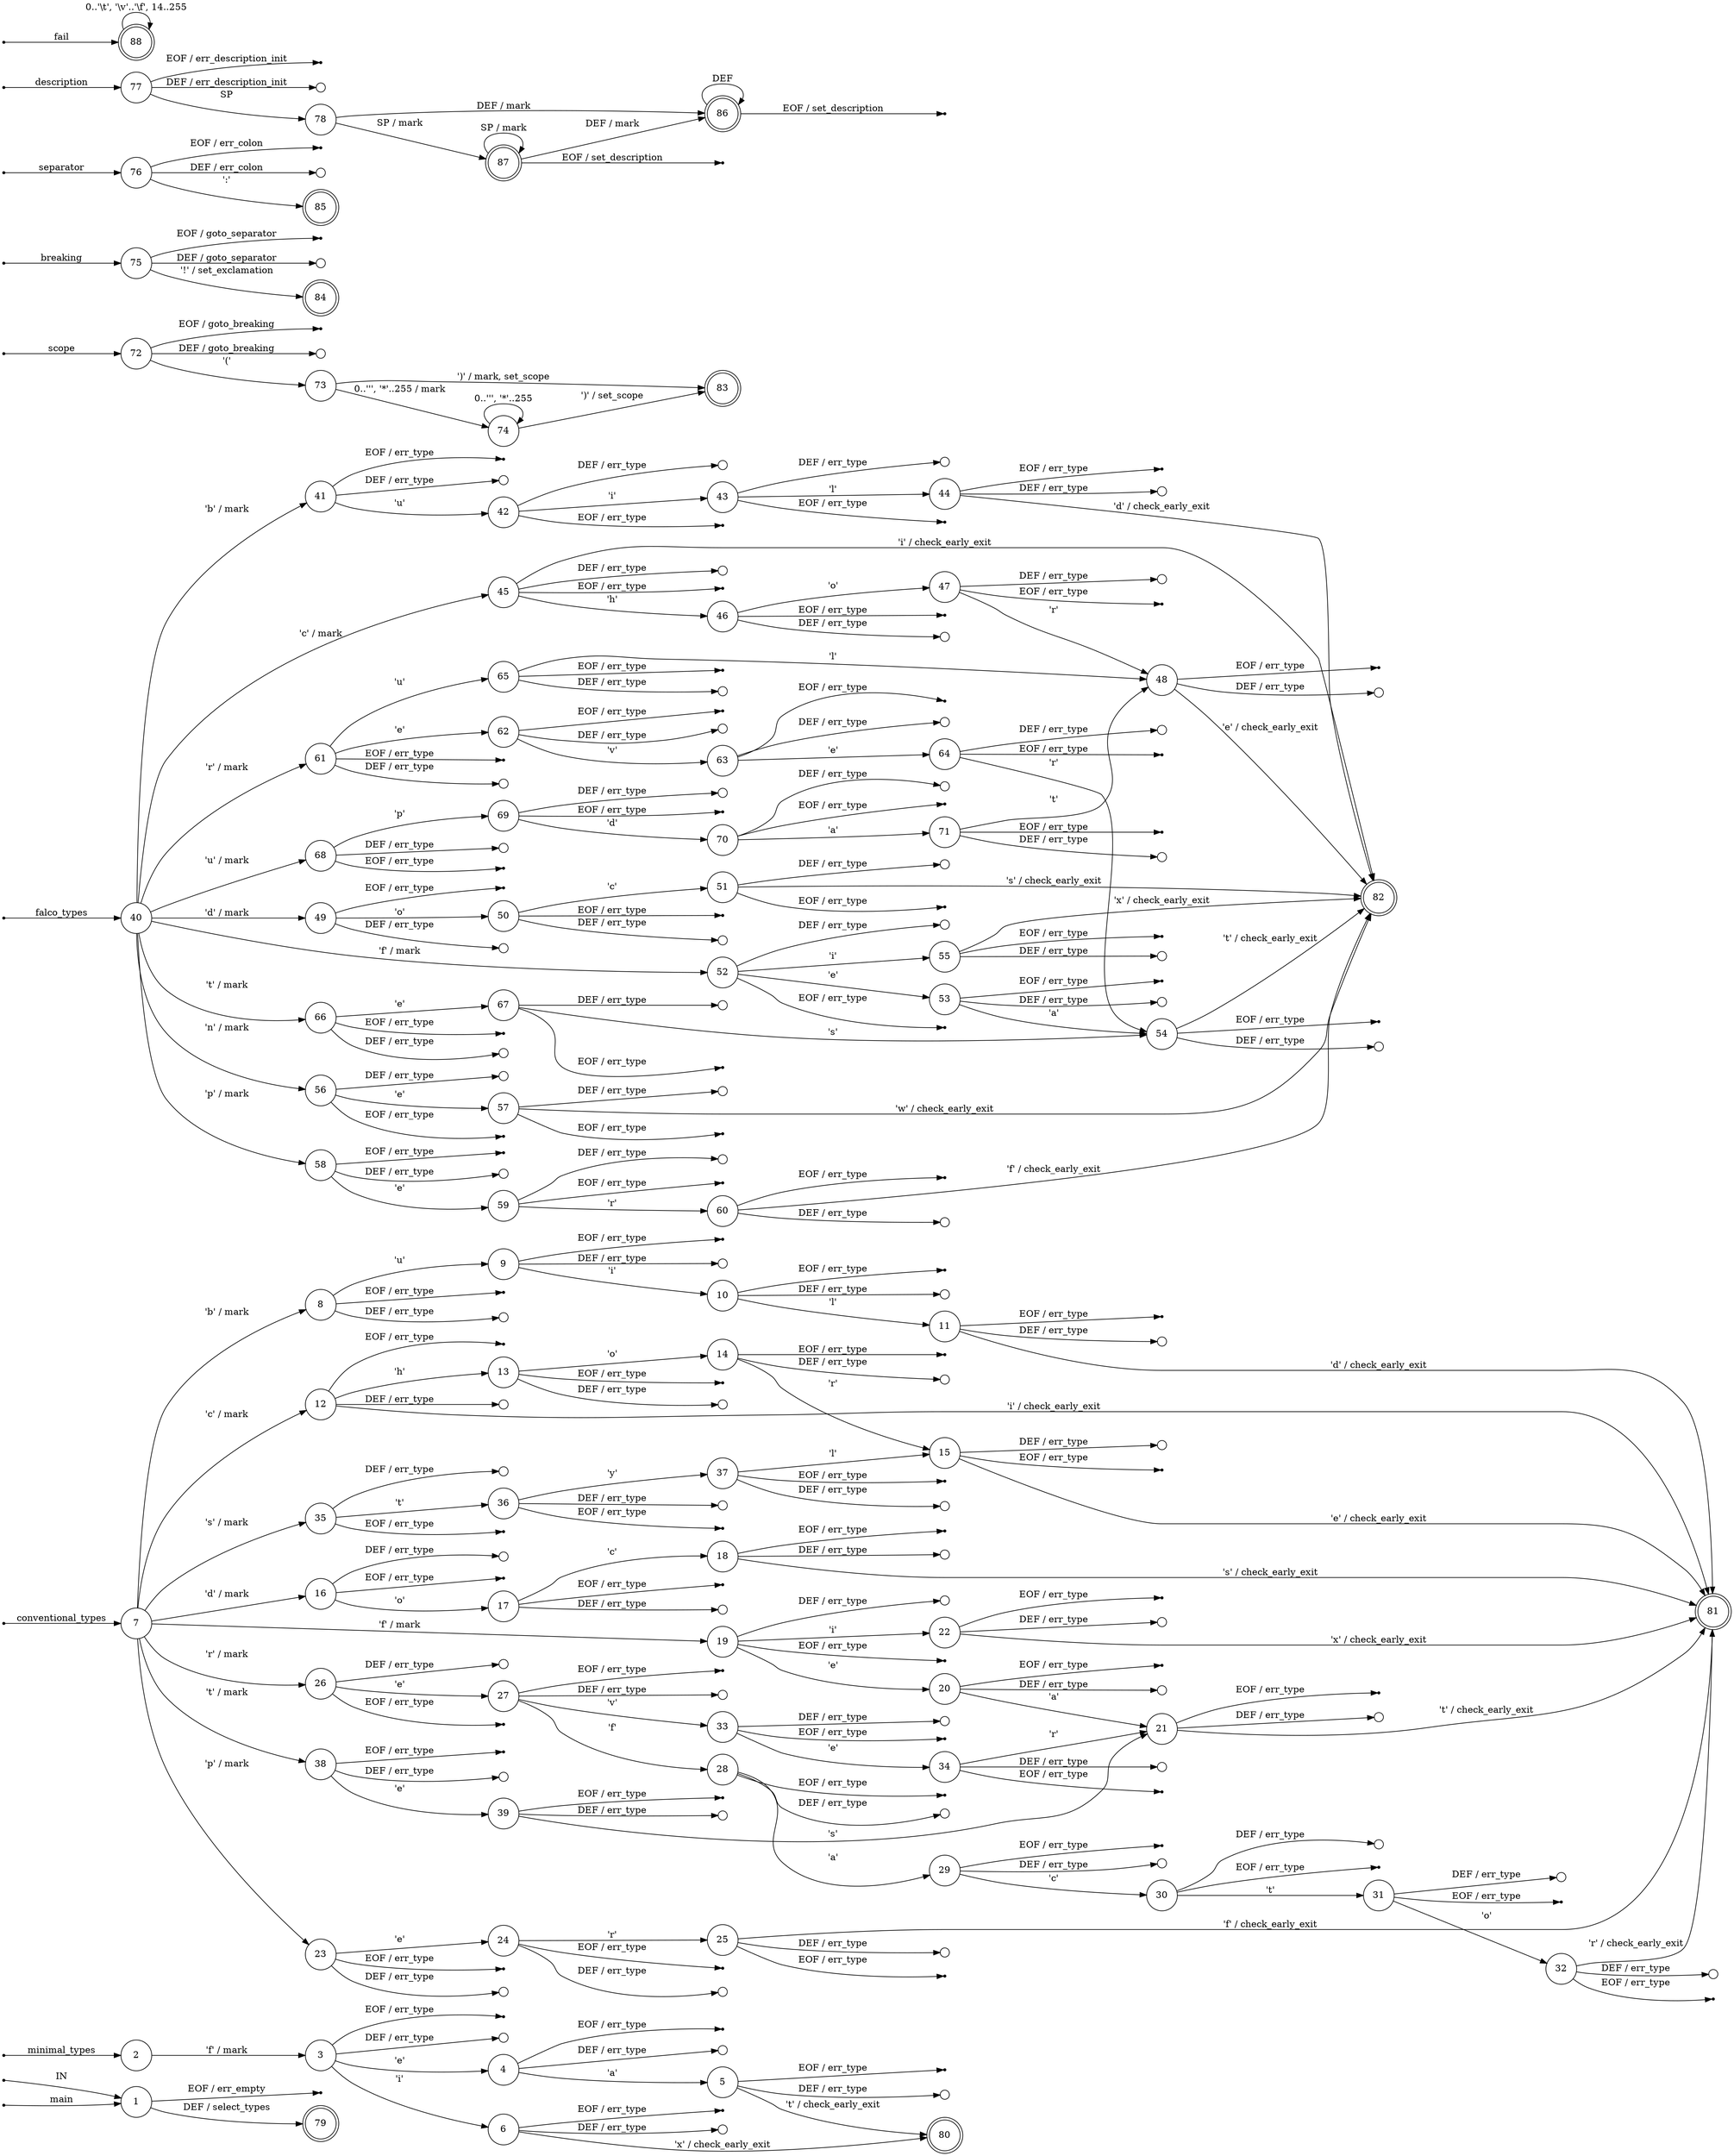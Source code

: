 digraph conventionalcommits {
	rankdir=LR;
	node [ shape = point ];
	ENTRY;
	en_2;
	en_7;
	en_40;
	en_72;
	en_75;
	en_76;
	en_77;
	en_88;
	en_1;
	eof_1;
	eof_3;
	eof_4;
	eof_5;
	eof_6;
	eof_8;
	eof_9;
	eof_10;
	eof_11;
	eof_12;
	eof_13;
	eof_14;
	eof_15;
	eof_16;
	eof_17;
	eof_18;
	eof_19;
	eof_20;
	eof_21;
	eof_22;
	eof_23;
	eof_24;
	eof_25;
	eof_26;
	eof_27;
	eof_28;
	eof_29;
	eof_30;
	eof_31;
	eof_32;
	eof_33;
	eof_34;
	eof_35;
	eof_36;
	eof_37;
	eof_38;
	eof_39;
	eof_41;
	eof_42;
	eof_43;
	eof_44;
	eof_45;
	eof_46;
	eof_47;
	eof_48;
	eof_49;
	eof_50;
	eof_51;
	eof_52;
	eof_53;
	eof_54;
	eof_55;
	eof_56;
	eof_57;
	eof_58;
	eof_59;
	eof_60;
	eof_61;
	eof_62;
	eof_63;
	eof_64;
	eof_65;
	eof_66;
	eof_67;
	eof_68;
	eof_69;
	eof_70;
	eof_71;
	eof_72;
	eof_75;
	eof_76;
	eof_77;
	eof_86;
	eof_87;
	node [ shape = circle, height = 0.2 ];
	err_3 [ label=""];
	err_4 [ label=""];
	err_5 [ label=""];
	err_6 [ label=""];
	err_8 [ label=""];
	err_9 [ label=""];
	err_10 [ label=""];
	err_11 [ label=""];
	err_12 [ label=""];
	err_13 [ label=""];
	err_14 [ label=""];
	err_15 [ label=""];
	err_16 [ label=""];
	err_17 [ label=""];
	err_18 [ label=""];
	err_19 [ label=""];
	err_20 [ label=""];
	err_21 [ label=""];
	err_22 [ label=""];
	err_23 [ label=""];
	err_24 [ label=""];
	err_25 [ label=""];
	err_26 [ label=""];
	err_27 [ label=""];
	err_28 [ label=""];
	err_29 [ label=""];
	err_30 [ label=""];
	err_31 [ label=""];
	err_32 [ label=""];
	err_33 [ label=""];
	err_34 [ label=""];
	err_35 [ label=""];
	err_36 [ label=""];
	err_37 [ label=""];
	err_38 [ label=""];
	err_39 [ label=""];
	err_41 [ label=""];
	err_42 [ label=""];
	err_43 [ label=""];
	err_44 [ label=""];
	err_45 [ label=""];
	err_46 [ label=""];
	err_47 [ label=""];
	err_48 [ label=""];
	err_49 [ label=""];
	err_50 [ label=""];
	err_51 [ label=""];
	err_52 [ label=""];
	err_53 [ label=""];
	err_54 [ label=""];
	err_55 [ label=""];
	err_56 [ label=""];
	err_57 [ label=""];
	err_58 [ label=""];
	err_59 [ label=""];
	err_60 [ label=""];
	err_61 [ label=""];
	err_62 [ label=""];
	err_63 [ label=""];
	err_64 [ label=""];
	err_65 [ label=""];
	err_66 [ label=""];
	err_67 [ label=""];
	err_68 [ label=""];
	err_69 [ label=""];
	err_70 [ label=""];
	err_71 [ label=""];
	err_72 [ label=""];
	err_75 [ label=""];
	err_76 [ label=""];
	err_77 [ label=""];
	node [ fixedsize = true, height = 0.65, shape = doublecircle ];
	79;
	80;
	81;
	82;
	83;
	84;
	85;
	86;
	87;
	88;
	node [ shape = circle ];
	1 -> 79 [ label = "DEF / select_types" ];
	2 -> 3 [ label = "'f' / mark" ];
	3 -> 4 [ label = "'e'" ];
	3 -> 6 [ label = "'i'" ];
	3 -> err_3 [ label = "DEF / err_type" ];
	4 -> 5 [ label = "'a'" ];
	4 -> err_4 [ label = "DEF / err_type" ];
	5 -> 80 [ label = "'t' / check_early_exit" ];
	5 -> err_5 [ label = "DEF / err_type" ];
	6 -> 80 [ label = "'x' / check_early_exit" ];
	6 -> err_6 [ label = "DEF / err_type" ];
	7 -> 8 [ label = "'b' / mark" ];
	7 -> 12 [ label = "'c' / mark" ];
	7 -> 16 [ label = "'d' / mark" ];
	7 -> 19 [ label = "'f' / mark" ];
	7 -> 23 [ label = "'p' / mark" ];
	7 -> 26 [ label = "'r' / mark" ];
	7 -> 35 [ label = "'s' / mark" ];
	7 -> 38 [ label = "'t' / mark" ];
	8 -> 9 [ label = "'u'" ];
	8 -> err_8 [ label = "DEF / err_type" ];
	9 -> 10 [ label = "'i'" ];
	9 -> err_9 [ label = "DEF / err_type" ];
	10 -> 11 [ label = "'l'" ];
	10 -> err_10 [ label = "DEF / err_type" ];
	11 -> 81 [ label = "'d' / check_early_exit" ];
	11 -> err_11 [ label = "DEF / err_type" ];
	12 -> 13 [ label = "'h'" ];
	12 -> 81 [ label = "'i' / check_early_exit" ];
	12 -> err_12 [ label = "DEF / err_type" ];
	13 -> 14 [ label = "'o'" ];
	13 -> err_13 [ label = "DEF / err_type" ];
	14 -> 15 [ label = "'r'" ];
	14 -> err_14 [ label = "DEF / err_type" ];
	15 -> 81 [ label = "'e' / check_early_exit" ];
	15 -> err_15 [ label = "DEF / err_type" ];
	16 -> 17 [ label = "'o'" ];
	16 -> err_16 [ label = "DEF / err_type" ];
	17 -> 18 [ label = "'c'" ];
	17 -> err_17 [ label = "DEF / err_type" ];
	18 -> 81 [ label = "'s' / check_early_exit" ];
	18 -> err_18 [ label = "DEF / err_type" ];
	19 -> 20 [ label = "'e'" ];
	19 -> 22 [ label = "'i'" ];
	19 -> err_19 [ label = "DEF / err_type" ];
	20 -> 21 [ label = "'a'" ];
	20 -> err_20 [ label = "DEF / err_type" ];
	21 -> 81 [ label = "'t' / check_early_exit" ];
	21 -> err_21 [ label = "DEF / err_type" ];
	22 -> 81 [ label = "'x' / check_early_exit" ];
	22 -> err_22 [ label = "DEF / err_type" ];
	23 -> 24 [ label = "'e'" ];
	23 -> err_23 [ label = "DEF / err_type" ];
	24 -> 25 [ label = "'r'" ];
	24 -> err_24 [ label = "DEF / err_type" ];
	25 -> 81 [ label = "'f' / check_early_exit" ];
	25 -> err_25 [ label = "DEF / err_type" ];
	26 -> 27 [ label = "'e'" ];
	26 -> err_26 [ label = "DEF / err_type" ];
	27 -> 28 [ label = "'f'" ];
	27 -> 33 [ label = "'v'" ];
	27 -> err_27 [ label = "DEF / err_type" ];
	28 -> 29 [ label = "'a'" ];
	28 -> err_28 [ label = "DEF / err_type" ];
	29 -> 30 [ label = "'c'" ];
	29 -> err_29 [ label = "DEF / err_type" ];
	30 -> 31 [ label = "'t'" ];
	30 -> err_30 [ label = "DEF / err_type" ];
	31 -> 32 [ label = "'o'" ];
	31 -> err_31 [ label = "DEF / err_type" ];
	32 -> 81 [ label = "'r' / check_early_exit" ];
	32 -> err_32 [ label = "DEF / err_type" ];
	33 -> 34 [ label = "'e'" ];
	33 -> err_33 [ label = "DEF / err_type" ];
	34 -> 21 [ label = "'r'" ];
	34 -> err_34 [ label = "DEF / err_type" ];
	35 -> 36 [ label = "'t'" ];
	35 -> err_35 [ label = "DEF / err_type" ];
	36 -> 37 [ label = "'y'" ];
	36 -> err_36 [ label = "DEF / err_type" ];
	37 -> 15 [ label = "'l'" ];
	37 -> err_37 [ label = "DEF / err_type" ];
	38 -> 39 [ label = "'e'" ];
	38 -> err_38 [ label = "DEF / err_type" ];
	39 -> 21 [ label = "'s'" ];
	39 -> err_39 [ label = "DEF / err_type" ];
	40 -> 41 [ label = "'b' / mark" ];
	40 -> 45 [ label = "'c' / mark" ];
	40 -> 49 [ label = "'d' / mark" ];
	40 -> 52 [ label = "'f' / mark" ];
	40 -> 56 [ label = "'n' / mark" ];
	40 -> 58 [ label = "'p' / mark" ];
	40 -> 61 [ label = "'r' / mark" ];
	40 -> 66 [ label = "'t' / mark" ];
	40 -> 68 [ label = "'u' / mark" ];
	41 -> 42 [ label = "'u'" ];
	41 -> err_41 [ label = "DEF / err_type" ];
	42 -> 43 [ label = "'i'" ];
	42 -> err_42 [ label = "DEF / err_type" ];
	43 -> 44 [ label = "'l'" ];
	43 -> err_43 [ label = "DEF / err_type" ];
	44 -> 82 [ label = "'d' / check_early_exit" ];
	44 -> err_44 [ label = "DEF / err_type" ];
	45 -> 46 [ label = "'h'" ];
	45 -> 82 [ label = "'i' / check_early_exit" ];
	45 -> err_45 [ label = "DEF / err_type" ];
	46 -> 47 [ label = "'o'" ];
	46 -> err_46 [ label = "DEF / err_type" ];
	47 -> 48 [ label = "'r'" ];
	47 -> err_47 [ label = "DEF / err_type" ];
	48 -> 82 [ label = "'e' / check_early_exit" ];
	48 -> err_48 [ label = "DEF / err_type" ];
	49 -> 50 [ label = "'o'" ];
	49 -> err_49 [ label = "DEF / err_type" ];
	50 -> 51 [ label = "'c'" ];
	50 -> err_50 [ label = "DEF / err_type" ];
	51 -> 82 [ label = "'s' / check_early_exit" ];
	51 -> err_51 [ label = "DEF / err_type" ];
	52 -> 53 [ label = "'e'" ];
	52 -> 55 [ label = "'i'" ];
	52 -> err_52 [ label = "DEF / err_type" ];
	53 -> 54 [ label = "'a'" ];
	53 -> err_53 [ label = "DEF / err_type" ];
	54 -> 82 [ label = "'t' / check_early_exit" ];
	54 -> err_54 [ label = "DEF / err_type" ];
	55 -> 82 [ label = "'x' / check_early_exit" ];
	55 -> err_55 [ label = "DEF / err_type" ];
	56 -> 57 [ label = "'e'" ];
	56 -> err_56 [ label = "DEF / err_type" ];
	57 -> 82 [ label = "'w' / check_early_exit" ];
	57 -> err_57 [ label = "DEF / err_type" ];
	58 -> 59 [ label = "'e'" ];
	58 -> err_58 [ label = "DEF / err_type" ];
	59 -> 60 [ label = "'r'" ];
	59 -> err_59 [ label = "DEF / err_type" ];
	60 -> 82 [ label = "'f' / check_early_exit" ];
	60 -> err_60 [ label = "DEF / err_type" ];
	61 -> 62 [ label = "'e'" ];
	61 -> 65 [ label = "'u'" ];
	61 -> err_61 [ label = "DEF / err_type" ];
	62 -> 63 [ label = "'v'" ];
	62 -> err_62 [ label = "DEF / err_type" ];
	63 -> 64 [ label = "'e'" ];
	63 -> err_63 [ label = "DEF / err_type" ];
	64 -> 54 [ label = "'r'" ];
	64 -> err_64 [ label = "DEF / err_type" ];
	65 -> 48 [ label = "'l'" ];
	65 -> err_65 [ label = "DEF / err_type" ];
	66 -> 67 [ label = "'e'" ];
	66 -> err_66 [ label = "DEF / err_type" ];
	67 -> 54 [ label = "'s'" ];
	67 -> err_67 [ label = "DEF / err_type" ];
	68 -> 69 [ label = "'p'" ];
	68 -> err_68 [ label = "DEF / err_type" ];
	69 -> 70 [ label = "'d'" ];
	69 -> err_69 [ label = "DEF / err_type" ];
	70 -> 71 [ label = "'a'" ];
	70 -> err_70 [ label = "DEF / err_type" ];
	71 -> 48 [ label = "'t'" ];
	71 -> err_71 [ label = "DEF / err_type" ];
	72 -> 73 [ label = "'('" ];
	72 -> err_72 [ label = "DEF / goto_breaking" ];
	73 -> 74 [ label = "0..''', '*'..255 / mark" ];
	73 -> 83 [ label = "')' / mark, set_scope" ];
	74 -> 74 [ label = "0..''', '*'..255" ];
	74 -> 83 [ label = "')' / set_scope" ];
	75 -> 84 [ label = "'!' / set_exclamation" ];
	75 -> err_75 [ label = "DEF / goto_separator" ];
	76 -> 85 [ label = "':'" ];
	76 -> err_76 [ label = "DEF / err_colon" ];
	77 -> 78 [ label = "SP" ];
	77 -> err_77 [ label = "DEF / err_description_init" ];
	78 -> 87 [ label = "SP / mark" ];
	78 -> 86 [ label = "DEF / mark" ];
	86 -> 86 [ label = "DEF" ];
	87 -> 87 [ label = "SP / mark" ];
	87 -> 86 [ label = "DEF / mark" ];
	88 -> 88 [ label = "0..'\\t', '\\v'..'\\f', 14..255" ];
	ENTRY -> 1 [ label = "IN" ];
	en_2 -> 2 [ label = "minimal_types" ];
	en_7 -> 7 [ label = "conventional_types" ];
	en_40 -> 40 [ label = "falco_types" ];
	en_72 -> 72 [ label = "scope" ];
	en_75 -> 75 [ label = "breaking" ];
	en_76 -> 76 [ label = "separator" ];
	en_77 -> 77 [ label = "description" ];
	en_88 -> 88 [ label = "fail" ];
	en_1 -> 1 [ label = "main" ];
	1 -> eof_1 [ label = "EOF / err_empty" ];
	3 -> eof_3 [ label = "EOF / err_type" ];
	4 -> eof_4 [ label = "EOF / err_type" ];
	5 -> eof_5 [ label = "EOF / err_type" ];
	6 -> eof_6 [ label = "EOF / err_type" ];
	8 -> eof_8 [ label = "EOF / err_type" ];
	9 -> eof_9 [ label = "EOF / err_type" ];
	10 -> eof_10 [ label = "EOF / err_type" ];
	11 -> eof_11 [ label = "EOF / err_type" ];
	12 -> eof_12 [ label = "EOF / err_type" ];
	13 -> eof_13 [ label = "EOF / err_type" ];
	14 -> eof_14 [ label = "EOF / err_type" ];
	15 -> eof_15 [ label = "EOF / err_type" ];
	16 -> eof_16 [ label = "EOF / err_type" ];
	17 -> eof_17 [ label = "EOF / err_type" ];
	18 -> eof_18 [ label = "EOF / err_type" ];
	19 -> eof_19 [ label = "EOF / err_type" ];
	20 -> eof_20 [ label = "EOF / err_type" ];
	21 -> eof_21 [ label = "EOF / err_type" ];
	22 -> eof_22 [ label = "EOF / err_type" ];
	23 -> eof_23 [ label = "EOF / err_type" ];
	24 -> eof_24 [ label = "EOF / err_type" ];
	25 -> eof_25 [ label = "EOF / err_type" ];
	26 -> eof_26 [ label = "EOF / err_type" ];
	27 -> eof_27 [ label = "EOF / err_type" ];
	28 -> eof_28 [ label = "EOF / err_type" ];
	29 -> eof_29 [ label = "EOF / err_type" ];
	30 -> eof_30 [ label = "EOF / err_type" ];
	31 -> eof_31 [ label = "EOF / err_type" ];
	32 -> eof_32 [ label = "EOF / err_type" ];
	33 -> eof_33 [ label = "EOF / err_type" ];
	34 -> eof_34 [ label = "EOF / err_type" ];
	35 -> eof_35 [ label = "EOF / err_type" ];
	36 -> eof_36 [ label = "EOF / err_type" ];
	37 -> eof_37 [ label = "EOF / err_type" ];
	38 -> eof_38 [ label = "EOF / err_type" ];
	39 -> eof_39 [ label = "EOF / err_type" ];
	41 -> eof_41 [ label = "EOF / err_type" ];
	42 -> eof_42 [ label = "EOF / err_type" ];
	43 -> eof_43 [ label = "EOF / err_type" ];
	44 -> eof_44 [ label = "EOF / err_type" ];
	45 -> eof_45 [ label = "EOF / err_type" ];
	46 -> eof_46 [ label = "EOF / err_type" ];
	47 -> eof_47 [ label = "EOF / err_type" ];
	48 -> eof_48 [ label = "EOF / err_type" ];
	49 -> eof_49 [ label = "EOF / err_type" ];
	50 -> eof_50 [ label = "EOF / err_type" ];
	51 -> eof_51 [ label = "EOF / err_type" ];
	52 -> eof_52 [ label = "EOF / err_type" ];
	53 -> eof_53 [ label = "EOF / err_type" ];
	54 -> eof_54 [ label = "EOF / err_type" ];
	55 -> eof_55 [ label = "EOF / err_type" ];
	56 -> eof_56 [ label = "EOF / err_type" ];
	57 -> eof_57 [ label = "EOF / err_type" ];
	58 -> eof_58 [ label = "EOF / err_type" ];
	59 -> eof_59 [ label = "EOF / err_type" ];
	60 -> eof_60 [ label = "EOF / err_type" ];
	61 -> eof_61 [ label = "EOF / err_type" ];
	62 -> eof_62 [ label = "EOF / err_type" ];
	63 -> eof_63 [ label = "EOF / err_type" ];
	64 -> eof_64 [ label = "EOF / err_type" ];
	65 -> eof_65 [ label = "EOF / err_type" ];
	66 -> eof_66 [ label = "EOF / err_type" ];
	67 -> eof_67 [ label = "EOF / err_type" ];
	68 -> eof_68 [ label = "EOF / err_type" ];
	69 -> eof_69 [ label = "EOF / err_type" ];
	70 -> eof_70 [ label = "EOF / err_type" ];
	71 -> eof_71 [ label = "EOF / err_type" ];
	72 -> eof_72 [ label = "EOF / goto_breaking" ];
	75 -> eof_75 [ label = "EOF / goto_separator" ];
	76 -> eof_76 [ label = "EOF / err_colon" ];
	77 -> eof_77 [ label = "EOF / err_description_init" ];
	86 -> eof_86 [ label = "EOF / set_description" ];
	87 -> eof_87 [ label = "EOF / set_description" ];
}
